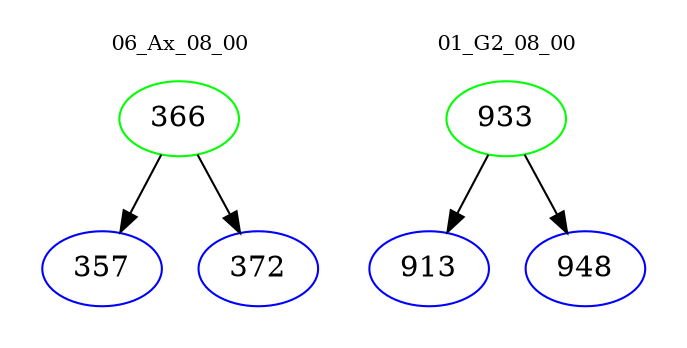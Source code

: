 digraph{
subgraph cluster_0 {
color = white
label = "06_Ax_08_00";
fontsize=10;
T0_366 [label="366", color="green"]
T0_366 -> T0_357 [color="black"]
T0_357 [label="357", color="blue"]
T0_366 -> T0_372 [color="black"]
T0_372 [label="372", color="blue"]
}
subgraph cluster_1 {
color = white
label = "01_G2_08_00";
fontsize=10;
T1_933 [label="933", color="green"]
T1_933 -> T1_913 [color="black"]
T1_913 [label="913", color="blue"]
T1_933 -> T1_948 [color="black"]
T1_948 [label="948", color="blue"]
}
}
